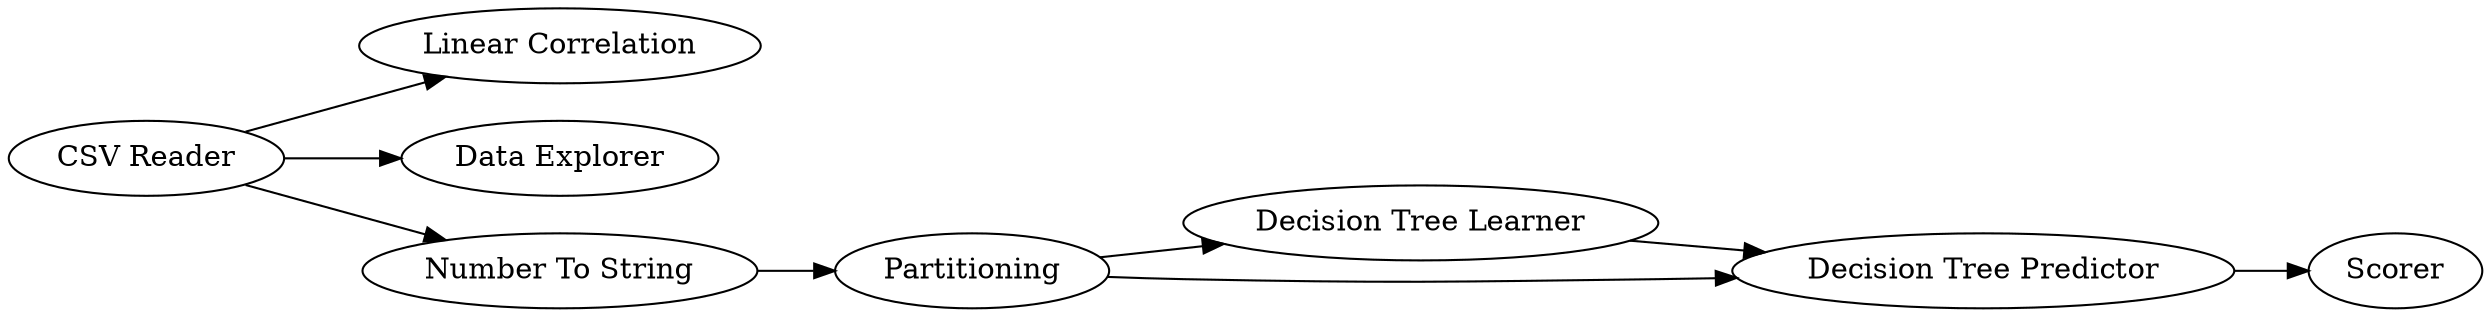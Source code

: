 digraph {
	1 [label="CSV Reader"]
	2 [label="Linear Correlation"]
	3 [label="Decision Tree Learner"]
	4 [label="Decision Tree Predictor"]
	5 [label=Partitioning]
	6 [label="Data Explorer"]
	7 [label="Number To String"]
	8 [label=Scorer]
	1 -> 2
	1 -> 6
	1 -> 7
	3 -> 4
	4 -> 8
	5 -> 3
	5 -> 4
	7 -> 5
	rankdir=LR
}
